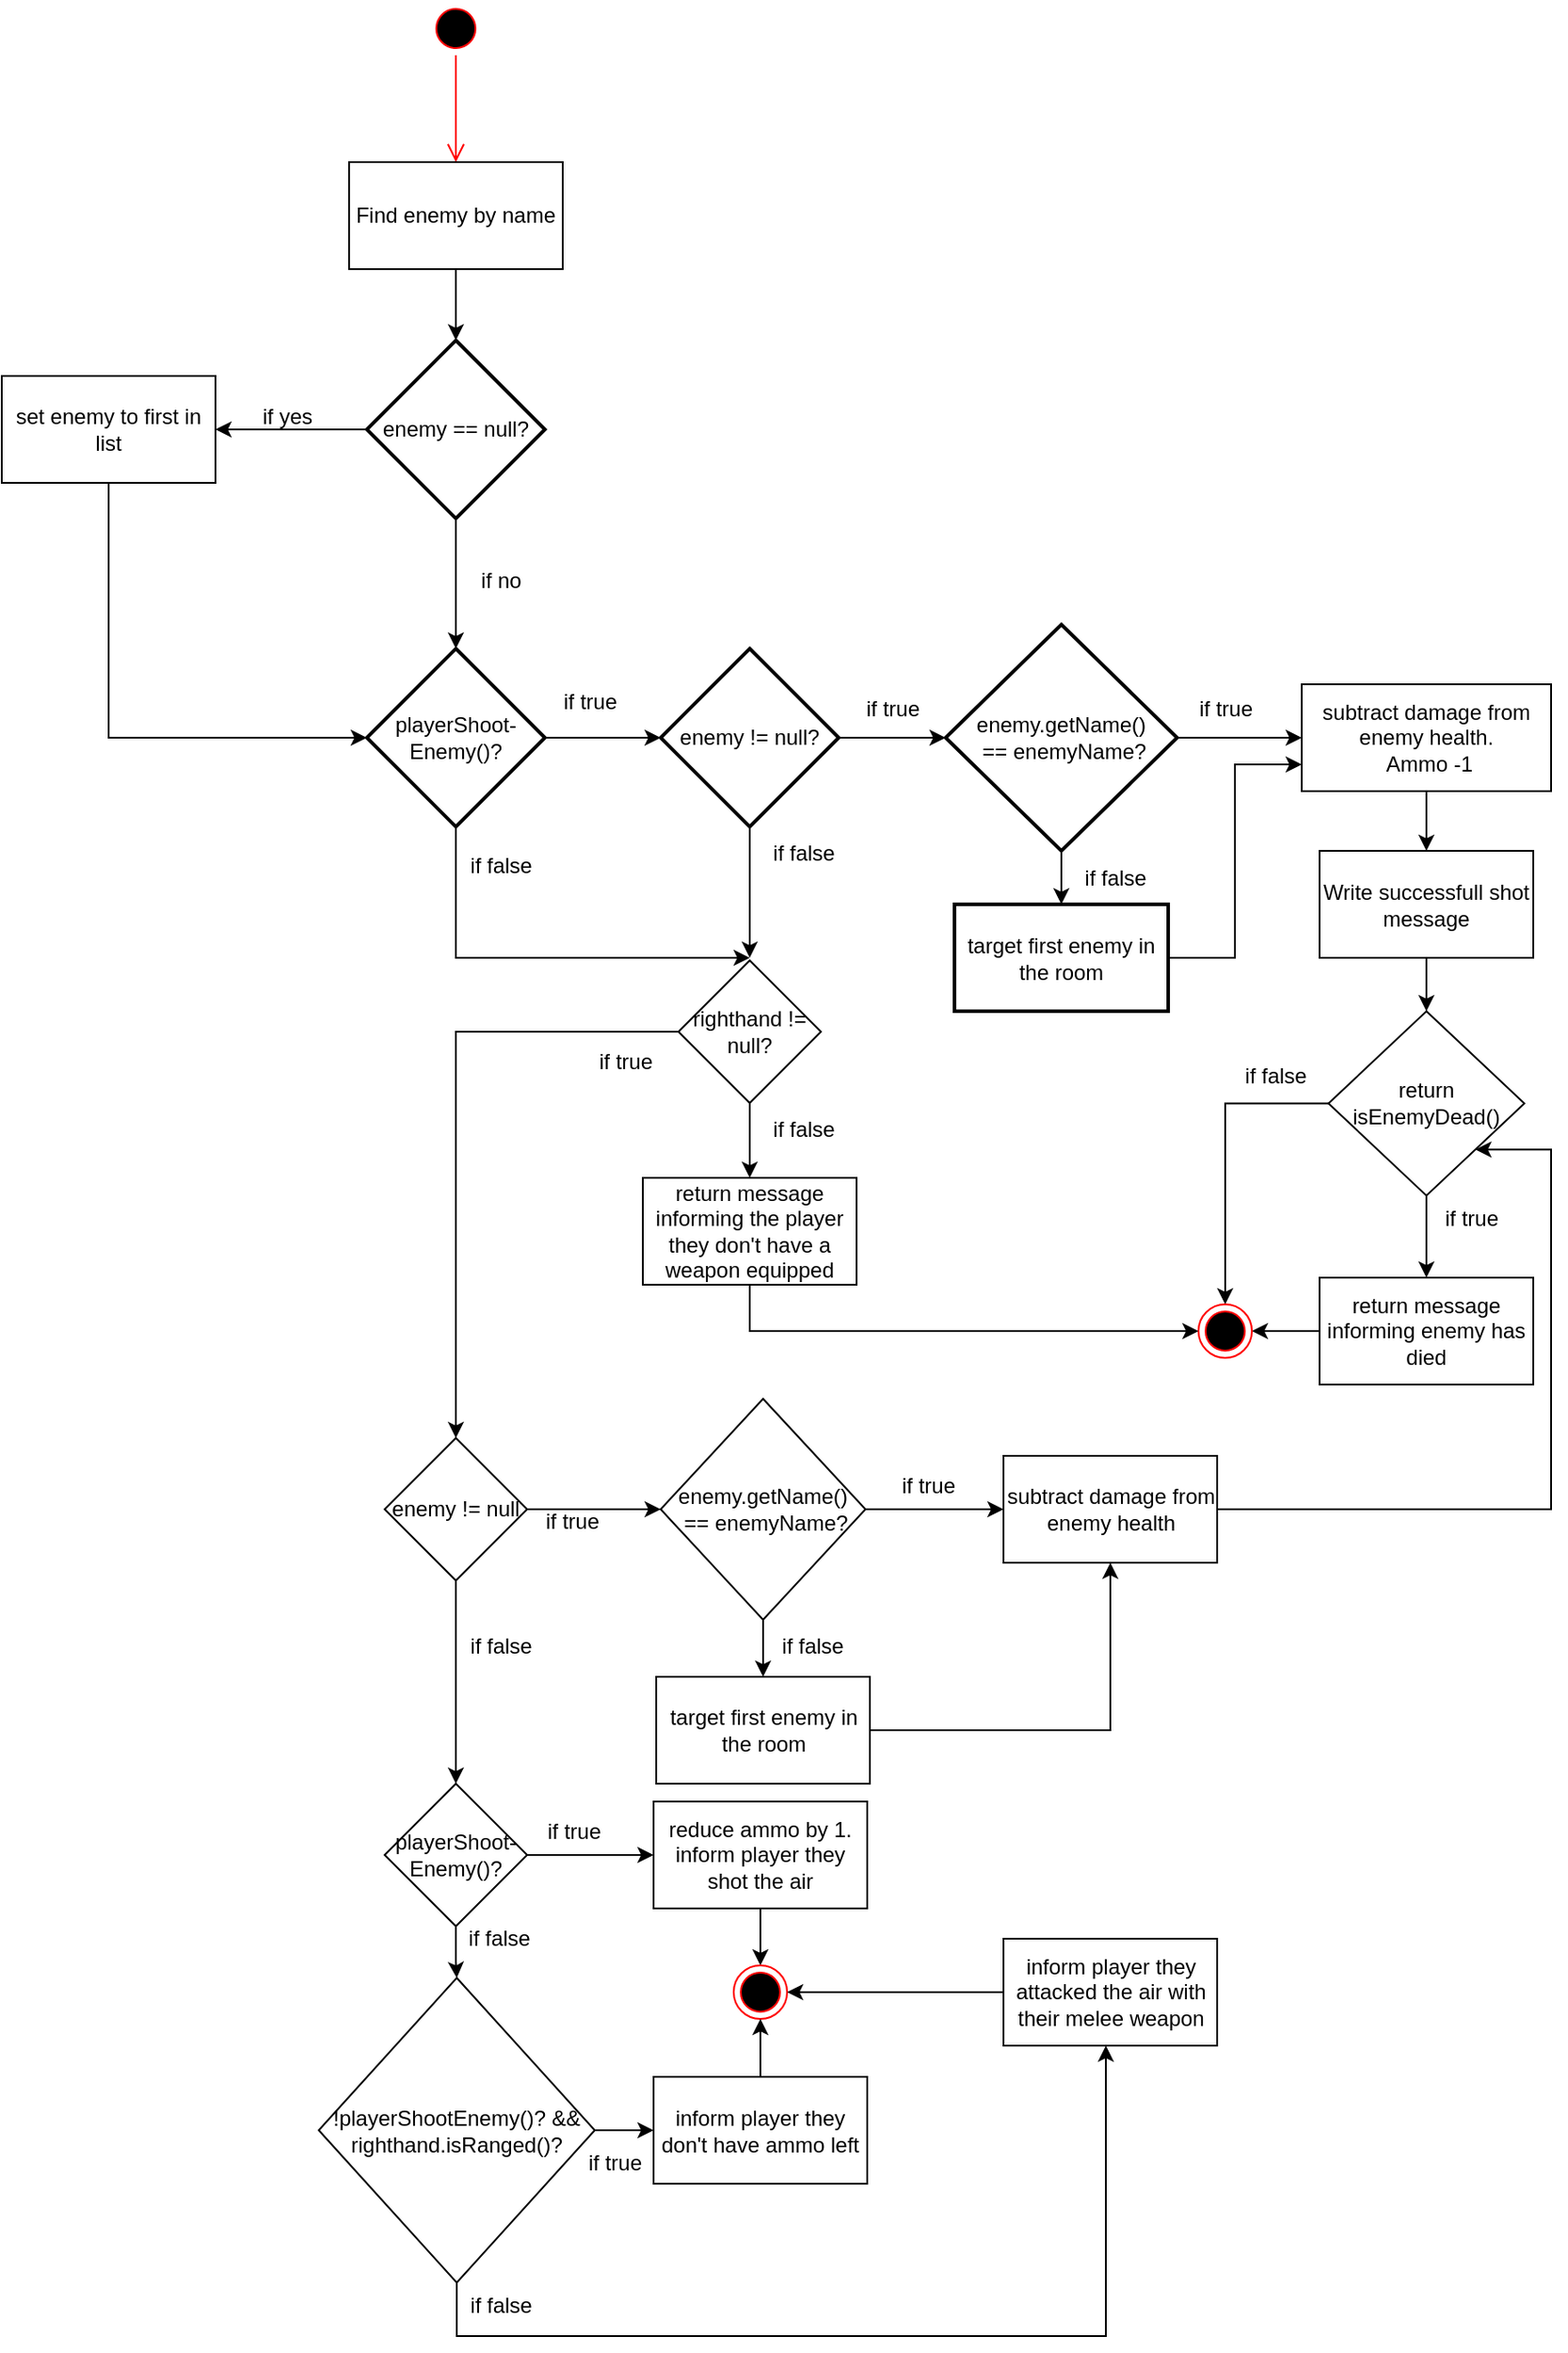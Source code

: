 <mxfile version="24.7.17">
  <diagram name="Page-1" id="e7e014a7-5840-1c2e-5031-d8a46d1fe8dd">
    <mxGraphModel grid="1" page="1" gridSize="10" guides="1" tooltips="1" connect="1" arrows="1" fold="1" pageScale="1" pageWidth="1169" pageHeight="826" background="none" math="0" shadow="0">
      <root>
        <mxCell id="0" />
        <mxCell id="1" parent="0" />
        <mxCell id="XdBRh89t9lMuqbSQl_oL-41" value="" style="ellipse;html=1;shape=startState;fillColor=#000000;strokeColor=#ff0000;" vertex="1" parent="1">
          <mxGeometry x="500" y="50" width="30" height="30" as="geometry" />
        </mxCell>
        <mxCell id="XdBRh89t9lMuqbSQl_oL-42" value="" style="edgeStyle=orthogonalEdgeStyle;html=1;verticalAlign=bottom;endArrow=open;endSize=8;strokeColor=#ff0000;rounded=0;" edge="1" parent="1" source="XdBRh89t9lMuqbSQl_oL-41">
          <mxGeometry relative="1" as="geometry">
            <mxPoint x="515" y="140" as="targetPoint" />
          </mxGeometry>
        </mxCell>
        <mxCell id="XdBRh89t9lMuqbSQl_oL-48" value="" style="edgeStyle=orthogonalEdgeStyle;rounded=0;orthogonalLoop=1;jettySize=auto;html=1;" edge="1" parent="1" source="XdBRh89t9lMuqbSQl_oL-46" target="XdBRh89t9lMuqbSQl_oL-47">
          <mxGeometry relative="1" as="geometry" />
        </mxCell>
        <mxCell id="XdBRh89t9lMuqbSQl_oL-46" value="Find enemy by name" style="rounded=0;whiteSpace=wrap;html=1;" vertex="1" parent="1">
          <mxGeometry x="455" y="140" width="120" height="60" as="geometry" />
        </mxCell>
        <mxCell id="XdBRh89t9lMuqbSQl_oL-50" value="" style="edgeStyle=orthogonalEdgeStyle;rounded=0;orthogonalLoop=1;jettySize=auto;html=1;" edge="1" parent="1" source="XdBRh89t9lMuqbSQl_oL-47" target="XdBRh89t9lMuqbSQl_oL-49">
          <mxGeometry relative="1" as="geometry" />
        </mxCell>
        <mxCell id="XdBRh89t9lMuqbSQl_oL-55" value="" style="edgeStyle=orthogonalEdgeStyle;rounded=0;orthogonalLoop=1;jettySize=auto;html=1;" edge="1" parent="1" source="XdBRh89t9lMuqbSQl_oL-47" target="XdBRh89t9lMuqbSQl_oL-53">
          <mxGeometry relative="1" as="geometry" />
        </mxCell>
        <mxCell id="XdBRh89t9lMuqbSQl_oL-47" value="enemy == null?" style="strokeWidth=2;html=1;shape=mxgraph.flowchart.decision;whiteSpace=wrap;" vertex="1" parent="1">
          <mxGeometry x="465" y="240" width="100" height="100" as="geometry" />
        </mxCell>
        <mxCell id="XdBRh89t9lMuqbSQl_oL-57" style="edgeStyle=orthogonalEdgeStyle;rounded=0;orthogonalLoop=1;jettySize=auto;html=1;entryX=0;entryY=0.5;entryDx=0;entryDy=0;entryPerimeter=0;" edge="1" parent="1" source="XdBRh89t9lMuqbSQl_oL-49" target="XdBRh89t9lMuqbSQl_oL-53">
          <mxGeometry relative="1" as="geometry">
            <mxPoint x="320" y="480.0" as="targetPoint" />
            <Array as="points">
              <mxPoint x="320" y="463" />
            </Array>
          </mxGeometry>
        </mxCell>
        <mxCell id="XdBRh89t9lMuqbSQl_oL-49" value="set enemy to first in list" style="rounded=0;whiteSpace=wrap;html=1;" vertex="1" parent="1">
          <mxGeometry x="260" y="260" width="120" height="60" as="geometry" />
        </mxCell>
        <mxCell id="XdBRh89t9lMuqbSQl_oL-51" value="if yes" style="text;html=1;align=center;verticalAlign=middle;resizable=0;points=[];autosize=1;strokeColor=none;fillColor=none;" vertex="1" parent="1">
          <mxGeometry x="395" y="268" width="50" height="30" as="geometry" />
        </mxCell>
        <mxCell id="XdBRh89t9lMuqbSQl_oL-59" value="" style="edgeStyle=orthogonalEdgeStyle;rounded=0;orthogonalLoop=1;jettySize=auto;html=1;" edge="1" parent="1" source="XdBRh89t9lMuqbSQl_oL-53" target="XdBRh89t9lMuqbSQl_oL-58">
          <mxGeometry relative="1" as="geometry" />
        </mxCell>
        <mxCell id="XdBRh89t9lMuqbSQl_oL-81" value="" style="edgeStyle=orthogonalEdgeStyle;rounded=0;orthogonalLoop=1;jettySize=auto;html=1;entryX=0.5;entryY=0;entryDx=0;entryDy=0;entryPerimeter=0;" edge="1" parent="1" source="XdBRh89t9lMuqbSQl_oL-53">
          <mxGeometry relative="1" as="geometry">
            <mxPoint x="680" y="586.5" as="targetPoint" />
            <Array as="points">
              <mxPoint x="515" y="587" />
            </Array>
          </mxGeometry>
        </mxCell>
        <mxCell id="XdBRh89t9lMuqbSQl_oL-53" value="playerShoot-Enemy()?" style="strokeWidth=2;html=1;shape=mxgraph.flowchart.decision;whiteSpace=wrap;" vertex="1" parent="1">
          <mxGeometry x="465" y="413" width="100" height="100" as="geometry" />
        </mxCell>
        <mxCell id="XdBRh89t9lMuqbSQl_oL-56" value="if no" style="text;html=1;align=center;verticalAlign=middle;resizable=0;points=[];autosize=1;strokeColor=none;fillColor=none;" vertex="1" parent="1">
          <mxGeometry x="515" y="360" width="50" height="30" as="geometry" />
        </mxCell>
        <mxCell id="XdBRh89t9lMuqbSQl_oL-62" value="" style="edgeStyle=orthogonalEdgeStyle;rounded=0;orthogonalLoop=1;jettySize=auto;html=1;" edge="1" parent="1" source="XdBRh89t9lMuqbSQl_oL-58" target="XdBRh89t9lMuqbSQl_oL-61">
          <mxGeometry relative="1" as="geometry" />
        </mxCell>
        <mxCell id="XdBRh89t9lMuqbSQl_oL-91" value="" style="edgeStyle=orthogonalEdgeStyle;rounded=0;orthogonalLoop=1;jettySize=auto;html=1;entryX=0.5;entryY=0;entryDx=0;entryDy=0;entryPerimeter=0;" edge="1" parent="1" source="XdBRh89t9lMuqbSQl_oL-58">
          <mxGeometry relative="1" as="geometry">
            <mxPoint x="680" y="586.5" as="targetPoint" />
          </mxGeometry>
        </mxCell>
        <mxCell id="XdBRh89t9lMuqbSQl_oL-58" value="enemy != null?" style="strokeWidth=2;html=1;shape=mxgraph.flowchart.decision;whiteSpace=wrap;" vertex="1" parent="1">
          <mxGeometry x="630" y="413" width="100" height="100" as="geometry" />
        </mxCell>
        <mxCell id="XdBRh89t9lMuqbSQl_oL-60" value="if true" style="text;html=1;align=center;verticalAlign=middle;resizable=0;points=[];autosize=1;strokeColor=none;fillColor=none;" vertex="1" parent="1">
          <mxGeometry x="565" y="428" width="50" height="30" as="geometry" />
        </mxCell>
        <mxCell id="XdBRh89t9lMuqbSQl_oL-65" value="" style="edgeStyle=orthogonalEdgeStyle;rounded=0;orthogonalLoop=1;jettySize=auto;html=1;" edge="1" parent="1" source="XdBRh89t9lMuqbSQl_oL-61" target="XdBRh89t9lMuqbSQl_oL-64">
          <mxGeometry relative="1" as="geometry" />
        </mxCell>
        <mxCell id="XdBRh89t9lMuqbSQl_oL-87" value="" style="edgeStyle=orthogonalEdgeStyle;rounded=0;orthogonalLoop=1;jettySize=auto;html=1;" edge="1" parent="1" source="XdBRh89t9lMuqbSQl_oL-61" target="XdBRh89t9lMuqbSQl_oL-86">
          <mxGeometry relative="1" as="geometry" />
        </mxCell>
        <mxCell id="XdBRh89t9lMuqbSQl_oL-61" value="enemy.getName()&lt;div&gt;&amp;nbsp;== enemyName?&lt;/div&gt;" style="strokeWidth=2;html=1;shape=mxgraph.flowchart.decision;whiteSpace=wrap;" vertex="1" parent="1">
          <mxGeometry x="790" y="399.5" width="130" height="127" as="geometry" />
        </mxCell>
        <mxCell id="XdBRh89t9lMuqbSQl_oL-63" value="if true" style="text;html=1;align=center;verticalAlign=middle;resizable=0;points=[];autosize=1;strokeColor=none;fillColor=none;" vertex="1" parent="1">
          <mxGeometry x="735" y="432" width="50" height="30" as="geometry" />
        </mxCell>
        <mxCell id="XdBRh89t9lMuqbSQl_oL-69" value="" style="edgeStyle=orthogonalEdgeStyle;rounded=0;orthogonalLoop=1;jettySize=auto;html=1;" edge="1" parent="1" source="XdBRh89t9lMuqbSQl_oL-64" target="XdBRh89t9lMuqbSQl_oL-68">
          <mxGeometry relative="1" as="geometry" />
        </mxCell>
        <mxCell id="XdBRh89t9lMuqbSQl_oL-64" value="subtract damage from enemy health.&lt;div&gt;&amp;nbsp;Ammo -1&lt;/div&gt;" style="rounded=0;whiteSpace=wrap;html=1;" vertex="1" parent="1">
          <mxGeometry x="990" y="433" width="140" height="60" as="geometry" />
        </mxCell>
        <mxCell id="XdBRh89t9lMuqbSQl_oL-66" value="if true" style="text;html=1;align=center;verticalAlign=middle;resizable=0;points=[];autosize=1;strokeColor=none;fillColor=none;" vertex="1" parent="1">
          <mxGeometry x="922" y="432" width="50" height="30" as="geometry" />
        </mxCell>
        <mxCell id="XdBRh89t9lMuqbSQl_oL-72" value="" style="edgeStyle=orthogonalEdgeStyle;rounded=0;orthogonalLoop=1;jettySize=auto;html=1;" edge="1" parent="1" source="XdBRh89t9lMuqbSQl_oL-68" target="XdBRh89t9lMuqbSQl_oL-71">
          <mxGeometry relative="1" as="geometry" />
        </mxCell>
        <mxCell id="XdBRh89t9lMuqbSQl_oL-68" value="Write successfull shot message" style="rounded=0;whiteSpace=wrap;html=1;" vertex="1" parent="1">
          <mxGeometry x="1000" y="526.5" width="120" height="60" as="geometry" />
        </mxCell>
        <mxCell id="XdBRh89t9lMuqbSQl_oL-74" value="" style="edgeStyle=orthogonalEdgeStyle;rounded=0;orthogonalLoop=1;jettySize=auto;html=1;" edge="1" parent="1" source="XdBRh89t9lMuqbSQl_oL-71" target="XdBRh89t9lMuqbSQl_oL-73">
          <mxGeometry relative="1" as="geometry" />
        </mxCell>
        <mxCell id="XdBRh89t9lMuqbSQl_oL-78" style="edgeStyle=orthogonalEdgeStyle;rounded=0;orthogonalLoop=1;jettySize=auto;html=1;entryX=0.5;entryY=0;entryDx=0;entryDy=0;" edge="1" parent="1" source="XdBRh89t9lMuqbSQl_oL-71" target="XdBRh89t9lMuqbSQl_oL-76">
          <mxGeometry relative="1" as="geometry" />
        </mxCell>
        <mxCell id="XdBRh89t9lMuqbSQl_oL-71" value="return isEnemyDead()" style="rhombus;whiteSpace=wrap;html=1;rounded=0;" vertex="1" parent="1">
          <mxGeometry x="1005" y="616.5" width="110" height="103.5" as="geometry" />
        </mxCell>
        <mxCell id="XdBRh89t9lMuqbSQl_oL-77" value="" style="edgeStyle=orthogonalEdgeStyle;rounded=0;orthogonalLoop=1;jettySize=auto;html=1;" edge="1" parent="1" source="XdBRh89t9lMuqbSQl_oL-73" target="XdBRh89t9lMuqbSQl_oL-76">
          <mxGeometry relative="1" as="geometry" />
        </mxCell>
        <mxCell id="XdBRh89t9lMuqbSQl_oL-73" value="return message informing enemy has died" style="rounded=0;whiteSpace=wrap;html=1;" vertex="1" parent="1">
          <mxGeometry x="1000" y="766" width="120" height="60" as="geometry" />
        </mxCell>
        <mxCell id="XdBRh89t9lMuqbSQl_oL-75" value="if true&lt;div&gt;&lt;br&gt;&lt;/div&gt;" style="text;html=1;align=center;verticalAlign=middle;resizable=0;points=[];autosize=1;strokeColor=none;fillColor=none;" vertex="1" parent="1">
          <mxGeometry x="1060" y="720" width="50" height="40" as="geometry" />
        </mxCell>
        <mxCell id="XdBRh89t9lMuqbSQl_oL-76" value="" style="ellipse;html=1;shape=endState;fillColor=#000000;strokeColor=#ff0000;" vertex="1" parent="1">
          <mxGeometry x="932" y="781" width="30" height="30" as="geometry" />
        </mxCell>
        <mxCell id="XdBRh89t9lMuqbSQl_oL-79" value="if false" style="text;html=1;align=center;verticalAlign=middle;resizable=0;points=[];autosize=1;strokeColor=none;fillColor=none;" vertex="1" parent="1">
          <mxGeometry x="945" y="638" width="60" height="30" as="geometry" />
        </mxCell>
        <mxCell id="XdBRh89t9lMuqbSQl_oL-82" value="if false" style="text;html=1;align=center;verticalAlign=middle;resizable=0;points=[];autosize=1;strokeColor=none;fillColor=none;" vertex="1" parent="1">
          <mxGeometry x="510" y="520" width="60" height="30" as="geometry" />
        </mxCell>
        <mxCell id="XdBRh89t9lMuqbSQl_oL-89" style="edgeStyle=orthogonalEdgeStyle;rounded=0;orthogonalLoop=1;jettySize=auto;html=1;entryX=0;entryY=0.75;entryDx=0;entryDy=0;" edge="1" parent="1" source="XdBRh89t9lMuqbSQl_oL-86" target="XdBRh89t9lMuqbSQl_oL-64">
          <mxGeometry relative="1" as="geometry" />
        </mxCell>
        <mxCell id="XdBRh89t9lMuqbSQl_oL-86" value="target first enemy in the room" style="whiteSpace=wrap;html=1;strokeWidth=2;" vertex="1" parent="1">
          <mxGeometry x="795" y="556.5" width="120" height="60" as="geometry" />
        </mxCell>
        <mxCell id="XdBRh89t9lMuqbSQl_oL-88" value="if false" style="text;html=1;align=center;verticalAlign=middle;resizable=0;points=[];autosize=1;strokeColor=none;fillColor=none;" vertex="1" parent="1">
          <mxGeometry x="855" y="526.5" width="60" height="30" as="geometry" />
        </mxCell>
        <mxCell id="XdBRh89t9lMuqbSQl_oL-92" value="if false" style="text;html=1;align=center;verticalAlign=middle;resizable=0;points=[];autosize=1;strokeColor=none;fillColor=none;" vertex="1" parent="1">
          <mxGeometry x="680" y="513" width="60" height="30" as="geometry" />
        </mxCell>
        <mxCell id="XdBRh89t9lMuqbSQl_oL-109" value="" style="edgeStyle=orthogonalEdgeStyle;rounded=0;orthogonalLoop=1;jettySize=auto;html=1;" edge="1" parent="1" source="XdBRh89t9lMuqbSQl_oL-105" target="XdBRh89t9lMuqbSQl_oL-108">
          <mxGeometry relative="1" as="geometry" />
        </mxCell>
        <mxCell id="XdBRh89t9lMuqbSQl_oL-113" value="" style="edgeStyle=orthogonalEdgeStyle;rounded=0;orthogonalLoop=1;jettySize=auto;html=1;" edge="1" parent="1" source="XdBRh89t9lMuqbSQl_oL-105" target="XdBRh89t9lMuqbSQl_oL-112">
          <mxGeometry relative="1" as="geometry" />
        </mxCell>
        <mxCell id="XdBRh89t9lMuqbSQl_oL-105" value="righthand != null?" style="rhombus;whiteSpace=wrap;html=1;" vertex="1" parent="1">
          <mxGeometry x="640" y="588" width="80" height="80" as="geometry" />
        </mxCell>
        <mxCell id="XdBRh89t9lMuqbSQl_oL-111" style="edgeStyle=orthogonalEdgeStyle;rounded=0;orthogonalLoop=1;jettySize=auto;html=1;entryX=0;entryY=0.5;entryDx=0;entryDy=0;" edge="1" parent="1" source="XdBRh89t9lMuqbSQl_oL-108" target="XdBRh89t9lMuqbSQl_oL-76">
          <mxGeometry relative="1" as="geometry">
            <mxPoint x="880" y="800" as="targetPoint" />
            <Array as="points">
              <mxPoint x="680" y="796" />
            </Array>
          </mxGeometry>
        </mxCell>
        <mxCell id="XdBRh89t9lMuqbSQl_oL-108" value="return message informing the player they don&#39;t have a weapon equipped" style="whiteSpace=wrap;html=1;" vertex="1" parent="1">
          <mxGeometry x="620" y="710" width="120" height="60" as="geometry" />
        </mxCell>
        <mxCell id="XdBRh89t9lMuqbSQl_oL-110" value="if false" style="text;html=1;align=center;verticalAlign=middle;resizable=0;points=[];autosize=1;strokeColor=none;fillColor=none;" vertex="1" parent="1">
          <mxGeometry x="680" y="668" width="60" height="30" as="geometry" />
        </mxCell>
        <mxCell id="XdBRh89t9lMuqbSQl_oL-118" value="" style="edgeStyle=orthogonalEdgeStyle;rounded=0;orthogonalLoop=1;jettySize=auto;html=1;" edge="1" parent="1" source="XdBRh89t9lMuqbSQl_oL-112" target="XdBRh89t9lMuqbSQl_oL-117">
          <mxGeometry relative="1" as="geometry" />
        </mxCell>
        <mxCell id="XdBRh89t9lMuqbSQl_oL-129" value="" style="edgeStyle=orthogonalEdgeStyle;rounded=0;orthogonalLoop=1;jettySize=auto;html=1;" edge="1" parent="1" source="XdBRh89t9lMuqbSQl_oL-112" target="XdBRh89t9lMuqbSQl_oL-128">
          <mxGeometry relative="1" as="geometry" />
        </mxCell>
        <mxCell id="XdBRh89t9lMuqbSQl_oL-112" value="enemy != null" style="rhombus;whiteSpace=wrap;html=1;" vertex="1" parent="1">
          <mxGeometry x="475" y="856" width="80" height="80" as="geometry" />
        </mxCell>
        <mxCell id="XdBRh89t9lMuqbSQl_oL-114" value="if true" style="text;html=1;align=center;verticalAlign=middle;resizable=0;points=[];autosize=1;strokeColor=none;fillColor=none;" vertex="1" parent="1">
          <mxGeometry x="585" y="630" width="50" height="30" as="geometry" />
        </mxCell>
        <mxCell id="XdBRh89t9lMuqbSQl_oL-121" value="" style="edgeStyle=orthogonalEdgeStyle;rounded=0;orthogonalLoop=1;jettySize=auto;html=1;" edge="1" parent="1" source="XdBRh89t9lMuqbSQl_oL-117" target="XdBRh89t9lMuqbSQl_oL-120">
          <mxGeometry relative="1" as="geometry" />
        </mxCell>
        <mxCell id="XdBRh89t9lMuqbSQl_oL-124" value="" style="edgeStyle=orthogonalEdgeStyle;rounded=0;orthogonalLoop=1;jettySize=auto;html=1;" edge="1" parent="1" source="XdBRh89t9lMuqbSQl_oL-117" target="XdBRh89t9lMuqbSQl_oL-123">
          <mxGeometry relative="1" as="geometry" />
        </mxCell>
        <mxCell id="XdBRh89t9lMuqbSQl_oL-117" value="enemy.getName()&lt;div&gt;&amp;nbsp;== enemyName?&lt;/div&gt;" style="rhombus;whiteSpace=wrap;html=1;" vertex="1" parent="1">
          <mxGeometry x="630" y="834" width="115" height="124" as="geometry" />
        </mxCell>
        <mxCell id="XdBRh89t9lMuqbSQl_oL-119" value="if true" style="text;html=1;align=center;verticalAlign=middle;resizable=0;points=[];autosize=1;strokeColor=none;fillColor=none;" vertex="1" parent="1">
          <mxGeometry x="555" y="888" width="50" height="30" as="geometry" />
        </mxCell>
        <mxCell id="XdBRh89t9lMuqbSQl_oL-122" style="edgeStyle=orthogonalEdgeStyle;rounded=0;orthogonalLoop=1;jettySize=auto;html=1;entryX=1;entryY=1;entryDx=0;entryDy=0;" edge="1" parent="1" source="XdBRh89t9lMuqbSQl_oL-120" target="XdBRh89t9lMuqbSQl_oL-71">
          <mxGeometry relative="1" as="geometry">
            <Array as="points">
              <mxPoint x="1130" y="896" />
              <mxPoint x="1130" y="694" />
            </Array>
          </mxGeometry>
        </mxCell>
        <mxCell id="XdBRh89t9lMuqbSQl_oL-120" value="subtract damage from enemy health" style="whiteSpace=wrap;html=1;" vertex="1" parent="1">
          <mxGeometry x="822.5" y="866" width="120" height="60" as="geometry" />
        </mxCell>
        <mxCell id="XdBRh89t9lMuqbSQl_oL-127" style="edgeStyle=orthogonalEdgeStyle;rounded=0;orthogonalLoop=1;jettySize=auto;html=1;entryX=0.5;entryY=1;entryDx=0;entryDy=0;" edge="1" parent="1" source="XdBRh89t9lMuqbSQl_oL-123" target="XdBRh89t9lMuqbSQl_oL-120">
          <mxGeometry relative="1" as="geometry" />
        </mxCell>
        <mxCell id="XdBRh89t9lMuqbSQl_oL-123" value="target first enemy in the room" style="whiteSpace=wrap;html=1;" vertex="1" parent="1">
          <mxGeometry x="627.5" y="990" width="120" height="60" as="geometry" />
        </mxCell>
        <mxCell id="XdBRh89t9lMuqbSQl_oL-125" value="if true" style="text;html=1;align=center;verticalAlign=middle;resizable=0;points=[];autosize=1;strokeColor=none;fillColor=none;" vertex="1" parent="1">
          <mxGeometry x="755" y="868" width="50" height="30" as="geometry" />
        </mxCell>
        <mxCell id="XdBRh89t9lMuqbSQl_oL-126" value="if false" style="text;html=1;align=center;verticalAlign=middle;resizable=0;points=[];autosize=1;strokeColor=none;fillColor=none;" vertex="1" parent="1">
          <mxGeometry x="685" y="958" width="60" height="30" as="geometry" />
        </mxCell>
        <mxCell id="XdBRh89t9lMuqbSQl_oL-132" value="" style="edgeStyle=orthogonalEdgeStyle;rounded=0;orthogonalLoop=1;jettySize=auto;html=1;" edge="1" parent="1" source="XdBRh89t9lMuqbSQl_oL-128" target="XdBRh89t9lMuqbSQl_oL-131">
          <mxGeometry relative="1" as="geometry" />
        </mxCell>
        <mxCell id="XdBRh89t9lMuqbSQl_oL-137" value="" style="edgeStyle=orthogonalEdgeStyle;rounded=0;orthogonalLoop=1;jettySize=auto;html=1;" edge="1" parent="1" source="XdBRh89t9lMuqbSQl_oL-128" target="XdBRh89t9lMuqbSQl_oL-136">
          <mxGeometry relative="1" as="geometry" />
        </mxCell>
        <mxCell id="XdBRh89t9lMuqbSQl_oL-128" value="playerShoot-Enemy()?" style="rhombus;whiteSpace=wrap;html=1;" vertex="1" parent="1">
          <mxGeometry x="475" y="1050" width="80" height="80" as="geometry" />
        </mxCell>
        <mxCell id="XdBRh89t9lMuqbSQl_oL-130" value="if false" style="text;html=1;align=center;verticalAlign=middle;resizable=0;points=[];autosize=1;strokeColor=none;fillColor=none;" vertex="1" parent="1">
          <mxGeometry x="510" y="958" width="60" height="30" as="geometry" />
        </mxCell>
        <mxCell id="XdBRh89t9lMuqbSQl_oL-135" value="" style="edgeStyle=orthogonalEdgeStyle;rounded=0;orthogonalLoop=1;jettySize=auto;html=1;" edge="1" parent="1" source="XdBRh89t9lMuqbSQl_oL-131" target="XdBRh89t9lMuqbSQl_oL-134">
          <mxGeometry relative="1" as="geometry" />
        </mxCell>
        <mxCell id="XdBRh89t9lMuqbSQl_oL-131" value="reduce ammo by 1.&lt;div&gt;inform player they shot the air&lt;/div&gt;" style="whiteSpace=wrap;html=1;" vertex="1" parent="1">
          <mxGeometry x="626" y="1060" width="120" height="60" as="geometry" />
        </mxCell>
        <mxCell id="XdBRh89t9lMuqbSQl_oL-133" value="if true" style="text;html=1;align=center;verticalAlign=middle;resizable=0;points=[];autosize=1;strokeColor=none;fillColor=none;" vertex="1" parent="1">
          <mxGeometry x="556" y="1062" width="50" height="30" as="geometry" />
        </mxCell>
        <mxCell id="XdBRh89t9lMuqbSQl_oL-134" value="" style="ellipse;html=1;shape=endState;fillColor=#000000;strokeColor=#ff0000;" vertex="1" parent="1">
          <mxGeometry x="671" y="1152" width="30" height="30" as="geometry" />
        </mxCell>
        <mxCell id="XdBRh89t9lMuqbSQl_oL-142" value="" style="edgeStyle=orthogonalEdgeStyle;rounded=0;orthogonalLoop=1;jettySize=auto;html=1;" edge="1" parent="1" source="XdBRh89t9lMuqbSQl_oL-136" target="XdBRh89t9lMuqbSQl_oL-141">
          <mxGeometry relative="1" as="geometry" />
        </mxCell>
        <mxCell id="XdBRh89t9lMuqbSQl_oL-146" value="" style="edgeStyle=orthogonalEdgeStyle;rounded=0;orthogonalLoop=1;jettySize=auto;html=1;" edge="1" parent="1" source="XdBRh89t9lMuqbSQl_oL-136" target="XdBRh89t9lMuqbSQl_oL-145">
          <mxGeometry relative="1" as="geometry">
            <Array as="points">
              <mxPoint x="516" y="1360" />
              <mxPoint x="880" y="1360" />
            </Array>
          </mxGeometry>
        </mxCell>
        <mxCell id="XdBRh89t9lMuqbSQl_oL-136" value="!playerShootEnemy()? &amp;amp;&amp;amp; righthand.isRanged()?" style="rhombus;whiteSpace=wrap;html=1;" vertex="1" parent="1">
          <mxGeometry x="438" y="1159" width="155" height="171" as="geometry" />
        </mxCell>
        <mxCell id="XdBRh89t9lMuqbSQl_oL-138" value="if false" style="text;html=1;align=center;verticalAlign=middle;resizable=0;points=[];autosize=1;strokeColor=none;fillColor=none;" vertex="1" parent="1">
          <mxGeometry x="509" y="1122" width="60" height="30" as="geometry" />
        </mxCell>
        <mxCell id="XdBRh89t9lMuqbSQl_oL-143" value="" style="edgeStyle=orthogonalEdgeStyle;rounded=0;orthogonalLoop=1;jettySize=auto;html=1;" edge="1" parent="1" source="XdBRh89t9lMuqbSQl_oL-141" target="XdBRh89t9lMuqbSQl_oL-134">
          <mxGeometry relative="1" as="geometry" />
        </mxCell>
        <mxCell id="XdBRh89t9lMuqbSQl_oL-141" value="inform player they don&#39;t have ammo left" style="rounded=0;whiteSpace=wrap;html=1;" vertex="1" parent="1">
          <mxGeometry x="626" y="1214.5" width="120" height="60" as="geometry" />
        </mxCell>
        <mxCell id="XdBRh89t9lMuqbSQl_oL-144" value="if true" style="text;html=1;align=center;verticalAlign=middle;resizable=0;points=[];autosize=1;strokeColor=none;fillColor=none;" vertex="1" parent="1">
          <mxGeometry x="579" y="1248" width="50" height="30" as="geometry" />
        </mxCell>
        <mxCell id="XdBRh89t9lMuqbSQl_oL-148" style="edgeStyle=orthogonalEdgeStyle;rounded=0;orthogonalLoop=1;jettySize=auto;html=1;entryX=1;entryY=0.5;entryDx=0;entryDy=0;" edge="1" parent="1" source="XdBRh89t9lMuqbSQl_oL-145" target="XdBRh89t9lMuqbSQl_oL-134">
          <mxGeometry relative="1" as="geometry" />
        </mxCell>
        <mxCell id="XdBRh89t9lMuqbSQl_oL-145" value="inform player they attacked the air with their melee weapon" style="whiteSpace=wrap;html=1;" vertex="1" parent="1">
          <mxGeometry x="822.5" y="1137" width="120" height="60" as="geometry" />
        </mxCell>
        <mxCell id="XdBRh89t9lMuqbSQl_oL-147" value="if false" style="text;html=1;align=center;verticalAlign=middle;resizable=0;points=[];autosize=1;strokeColor=none;fillColor=none;" vertex="1" parent="1">
          <mxGeometry x="510" y="1328" width="60" height="30" as="geometry" />
        </mxCell>
      </root>
    </mxGraphModel>
  </diagram>
</mxfile>
